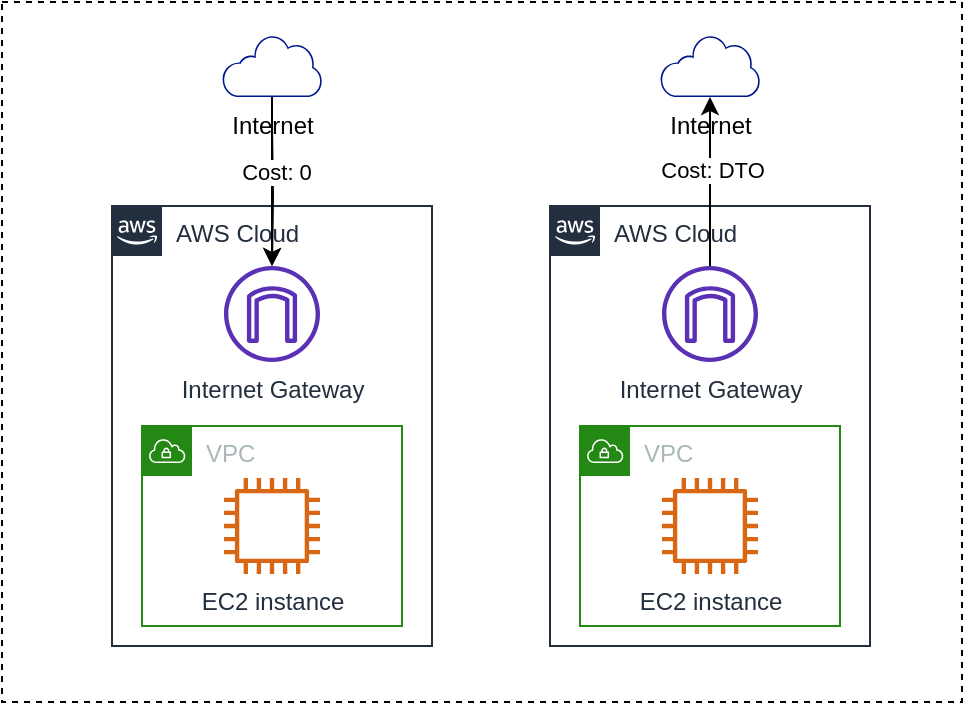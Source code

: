 <mxfile version="14.5.1" type="device"><diagram id="T2bUwe3vwyLWiSkx8Ccz" name="第 1 页"><mxGraphModel dx="946" dy="725" grid="1" gridSize="10" guides="1" tooltips="1" connect="1" arrows="1" fold="1" page="1" pageScale="1" pageWidth="827" pageHeight="1169" math="0" shadow="0"><root><mxCell id="0"/><mxCell id="1" parent="0"/><mxCell id="ctC-T_ysAjR1RG4TjANn-21" value="" style="whiteSpace=wrap;html=1;fillColor=none;dashed=1;" vertex="1" parent="1"><mxGeometry x="60" y="18" width="480" height="350" as="geometry"/></mxCell><mxCell id="ctC-T_ysAjR1RG4TjANn-3" value="AWS Cloud" style="points=[[0,0],[0.25,0],[0.5,0],[0.75,0],[1,0],[1,0.25],[1,0.5],[1,0.75],[1,1],[0.75,1],[0.5,1],[0.25,1],[0,1],[0,0.75],[0,0.5],[0,0.25]];outlineConnect=0;gradientColor=none;html=1;whiteSpace=wrap;fontSize=12;fontStyle=0;shape=mxgraph.aws4.group;grIcon=mxgraph.aws4.group_aws_cloud_alt;strokeColor=#232F3E;fillColor=none;verticalAlign=top;align=left;spacingLeft=30;fontColor=#232F3E;dashed=0;" vertex="1" parent="1"><mxGeometry x="115" y="120" width="160" height="220" as="geometry"/></mxCell><mxCell id="ctC-T_ysAjR1RG4TjANn-1" value="VPC" style="points=[[0,0],[0.25,0],[0.5,0],[0.75,0],[1,0],[1,0.25],[1,0.5],[1,0.75],[1,1],[0.75,1],[0.5,1],[0.25,1],[0,1],[0,0.75],[0,0.5],[0,0.25]];outlineConnect=0;gradientColor=none;html=1;whiteSpace=wrap;fontSize=12;fontStyle=0;shape=mxgraph.aws4.group;grIcon=mxgraph.aws4.group_vpc;strokeColor=#248814;fillColor=none;verticalAlign=top;align=left;spacingLeft=30;fontColor=#AAB7B8;dashed=0;" vertex="1" parent="1"><mxGeometry x="130" y="230" width="130" height="100" as="geometry"/></mxCell><mxCell id="ctC-T_ysAjR1RG4TjANn-2" value="EC2 instance" style="outlineConnect=0;fontColor=#232F3E;gradientColor=none;fillColor=#D86613;strokeColor=none;dashed=0;verticalLabelPosition=bottom;verticalAlign=top;align=center;html=1;fontSize=12;fontStyle=0;aspect=fixed;pointerEvents=1;shape=mxgraph.aws4.instance2;" vertex="1" parent="1"><mxGeometry x="171" y="256" width="48" height="48" as="geometry"/></mxCell><mxCell id="ctC-T_ysAjR1RG4TjANn-6" style="edgeStyle=orthogonalEdgeStyle;rounded=0;orthogonalLoop=1;jettySize=auto;html=1;" edge="1" parent="1" target="ctC-T_ysAjR1RG4TjANn-5"><mxGeometry relative="1" as="geometry"><mxPoint x="195" y="80" as="sourcePoint"/></mxGeometry></mxCell><mxCell id="ctC-T_ysAjR1RG4TjANn-5" value="Internet Gateway" style="outlineConnect=0;fontColor=#232F3E;gradientColor=none;fillColor=#5A30B5;strokeColor=none;dashed=0;verticalLabelPosition=bottom;verticalAlign=top;align=center;html=1;fontSize=12;fontStyle=0;aspect=fixed;pointerEvents=1;shape=mxgraph.aws4.internet_gateway;" vertex="1" parent="1"><mxGeometry x="171" y="150" width="48" height="48" as="geometry"/></mxCell><mxCell id="ctC-T_ysAjR1RG4TjANn-7" value="AWS Cloud" style="points=[[0,0],[0.25,0],[0.5,0],[0.75,0],[1,0],[1,0.25],[1,0.5],[1,0.75],[1,1],[0.75,1],[0.5,1],[0.25,1],[0,1],[0,0.75],[0,0.5],[0,0.25]];outlineConnect=0;gradientColor=none;html=1;whiteSpace=wrap;fontSize=12;fontStyle=0;shape=mxgraph.aws4.group;grIcon=mxgraph.aws4.group_aws_cloud_alt;strokeColor=#232F3E;fillColor=none;verticalAlign=top;align=left;spacingLeft=30;fontColor=#232F3E;dashed=0;" vertex="1" parent="1"><mxGeometry x="334" y="120" width="160" height="220" as="geometry"/></mxCell><mxCell id="ctC-T_ysAjR1RG4TjANn-8" value="VPC" style="points=[[0,0],[0.25,0],[0.5,0],[0.75,0],[1,0],[1,0.25],[1,0.5],[1,0.75],[1,1],[0.75,1],[0.5,1],[0.25,1],[0,1],[0,0.75],[0,0.5],[0,0.25]];outlineConnect=0;gradientColor=none;html=1;whiteSpace=wrap;fontSize=12;fontStyle=0;shape=mxgraph.aws4.group;grIcon=mxgraph.aws4.group_vpc;strokeColor=#248814;fillColor=none;verticalAlign=top;align=left;spacingLeft=30;fontColor=#AAB7B8;dashed=0;" vertex="1" parent="1"><mxGeometry x="349" y="230" width="130" height="100" as="geometry"/></mxCell><mxCell id="ctC-T_ysAjR1RG4TjANn-9" value="EC2 instance" style="outlineConnect=0;fontColor=#232F3E;gradientColor=none;fillColor=#D86613;strokeColor=none;dashed=0;verticalLabelPosition=bottom;verticalAlign=top;align=center;html=1;fontSize=12;fontStyle=0;aspect=fixed;pointerEvents=1;shape=mxgraph.aws4.instance2;" vertex="1" parent="1"><mxGeometry x="390" y="256" width="48" height="48" as="geometry"/></mxCell><mxCell id="ctC-T_ysAjR1RG4TjANn-14" style="edgeStyle=orthogonalEdgeStyle;rounded=0;orthogonalLoop=1;jettySize=auto;html=1;entryX=0.5;entryY=1;entryDx=0;entryDy=0;entryPerimeter=0;" edge="1" parent="1" source="ctC-T_ysAjR1RG4TjANn-12" target="ctC-T_ysAjR1RG4TjANn-18"><mxGeometry relative="1" as="geometry"><mxPoint x="414" y="90" as="targetPoint"/></mxGeometry></mxCell><mxCell id="ctC-T_ysAjR1RG4TjANn-20" value="Cost: DTO" style="edgeLabel;html=1;align=center;verticalAlign=middle;resizable=0;points=[];" vertex="1" connectable="0" parent="ctC-T_ysAjR1RG4TjANn-14"><mxGeometry x="0.136" y="-1" relative="1" as="geometry"><mxPoint as="offset"/></mxGeometry></mxCell><mxCell id="ctC-T_ysAjR1RG4TjANn-12" value="Internet Gateway" style="outlineConnect=0;fontColor=#232F3E;gradientColor=none;fillColor=#5A30B5;strokeColor=none;dashed=0;verticalLabelPosition=bottom;verticalAlign=top;align=center;html=1;fontSize=12;fontStyle=0;aspect=fixed;pointerEvents=1;shape=mxgraph.aws4.internet_gateway;" vertex="1" parent="1"><mxGeometry x="390" y="150" width="48" height="48" as="geometry"/></mxCell><mxCell id="ctC-T_ysAjR1RG4TjANn-17" value="" style="edgeStyle=orthogonalEdgeStyle;rounded=0;orthogonalLoop=1;jettySize=auto;html=1;" edge="1" parent="1" source="ctC-T_ysAjR1RG4TjANn-16" target="ctC-T_ysAjR1RG4TjANn-5"><mxGeometry relative="1" as="geometry"/></mxCell><mxCell id="ctC-T_ysAjR1RG4TjANn-19" value="Cost: 0" style="edgeLabel;html=1;align=center;verticalAlign=middle;resizable=0;points=[];" vertex="1" connectable="0" parent="ctC-T_ysAjR1RG4TjANn-17"><mxGeometry x="-0.112" y="2" relative="1" as="geometry"><mxPoint as="offset"/></mxGeometry></mxCell><mxCell id="ctC-T_ysAjR1RG4TjANn-16" value="Internet" style="aspect=fixed;pointerEvents=1;shadow=0;dashed=0;html=1;strokeColor=none;labelPosition=center;verticalLabelPosition=bottom;verticalAlign=top;align=center;fillColor=#00188D;shape=mxgraph.mscae.enterprise.internet_hollow" vertex="1" parent="1"><mxGeometry x="170" y="34.5" width="50" height="31" as="geometry"/></mxCell><mxCell id="ctC-T_ysAjR1RG4TjANn-18" value="Internet" style="aspect=fixed;pointerEvents=1;shadow=0;dashed=0;html=1;strokeColor=none;labelPosition=center;verticalLabelPosition=bottom;verticalAlign=top;align=center;fillColor=#00188D;shape=mxgraph.mscae.enterprise.internet_hollow" vertex="1" parent="1"><mxGeometry x="389" y="34.5" width="50" height="31" as="geometry"/></mxCell></root></mxGraphModel></diagram></mxfile>